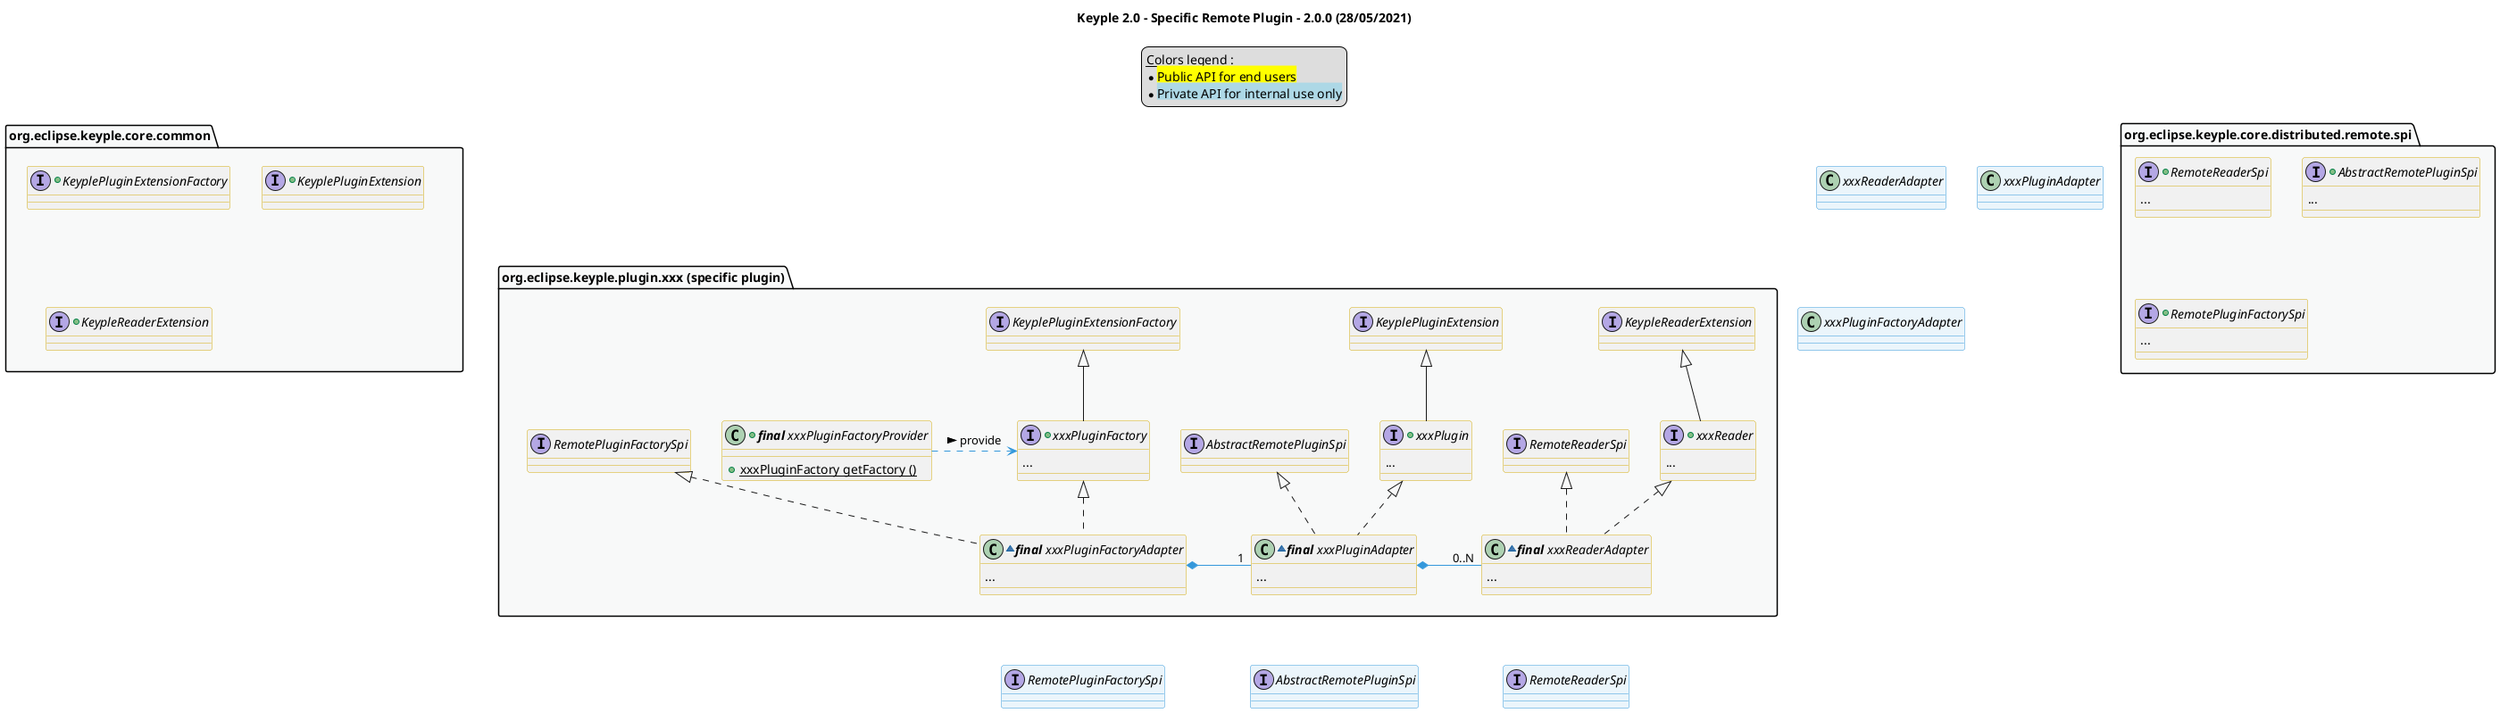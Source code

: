 @startuml
title
    Keyple 2.0 - Specific Remote Plugin - 2.0.0 (28/05/2021)
end title

' == THEME ==

'Couleurs issues de : https://htmlcolorcodes.com/fr/tableau-de-couleur/tableau-de-couleur-design-plat/
!define C_GREY1 F8F9F9
!define C_GREY2 F2F3F4
!define C_GREY3 E5E7E9
!define C_GREY4 D7DBDD
!define C_GREY5 CACFD2
!define C_GREY6 BDC3C7
!define C_LINK 3498DB
!define C_USE 27AE60

skinparam Shadowing false
skinparam ClassFontStyle italic
skinparam ClassBorderColor #D4AC0D
skinparam stereotypeABorderColor #A9DCDF
skinparam stereotypeIBorderColor #B4A7E5
skinparam stereotypeCBorderColor #ADD1B2
skinparam stereotypeEBorderColor #EB93DF
' Red
skinparam ClassBackgroundColor<<red>> #FDEDEC
skinparam ClassBorderColor<<red>> #E74C3C
hide <<red>> stereotype
' Purple
skinparam ClassBackgroundColor<<purple>> #F4ECF7
skinparam ClassBorderColor<<purple>> #8E44AD
hide <<purple>> stereotype
' blue
skinparam ClassBackgroundColor<<blue>> #EBF5FB
skinparam ClassBorderColor<<blue>> #3498DB
hide <<blue>> stereotype
' Green
skinparam ClassBackgroundColor<<green>> #E9F7EF
skinparam ClassBorderColor<<green>> #27AE60
hide <<green>> stereotype
' Grey
skinparam ClassBackgroundColor<<grey>> #EAECEE
skinparam ClassBorderColor<<grey>> #2C3E50
hide <<grey>> stereotype

' == CONTENT ==

legend top
    __Colors legend__ :
    * <back:yellow>Public API for end users</back>
    * <back:lightBlue>Private API for internal use only</back>
end legend

package "org.eclipse.keyple.core.common" as commonsApi {
    +interface KeyplePluginExtensionFactory {
    }
    +interface KeyplePluginExtension {
    }
    +interface KeypleReaderExtension {
    }
}

package "org.eclipse.keyple.core.distributed.remote.spi" as pluginSpi {
    +interface RemoteReaderSpi {
        ...
    }
    +interface AbstractRemotePluginSpi {
        ...
    }
    +interface RemotePluginFactorySpi {
        ...
    }
}

package "org.eclipse.keyple.plugin.xxx (specific plugin)" as specificPluginApi {
    +class "**final** xxxPluginFactoryProvider" as xxxPluginFactoryProvider {
        +{static} xxxPluginFactory getFactory ()
    }
    +interface xxxPluginFactory extends KeyplePluginExtensionFactory {
        ...
    }
    +interface xxxPlugin extends KeyplePluginExtension {
        ...
    }
    +interface xxxReader extends KeypleReaderExtension {
        ...
    }
    ' Adapters
    ~class "**final** xxxPluginFactoryAdapter" as xxxPluginFactoryAdapter implements xxxPluginFactory, RemotePluginFactorySpi {
        ...
    }
    ~class "**final** xxxPluginAdapter" as xxxPluginAdapter implements xxxPlugin, AbstractRemotePluginSpi {
        ...
    }
    ~class "**final** xxxReaderAdapter" as xxxReaderAdapter implements xxxReader, RemoteReaderSpi {
        ...
    }
}

' Associations

xxxPluginFactoryProvider .> xxxPluginFactory #C_LINK : provide >
xxxPluginFactoryAdapter *- "1" xxxPluginAdapter #C_LINK
xxxPluginAdapter *- "0..N" xxxReaderAdapter #C_LINK

' == LAYOUT ==

commonsApi -[hidden]- specificPluginApi
xxxReaderAdapter -[hidden]- RemoteReaderSpi
xxxPluginAdapter -[hidden]- AbstractRemotePluginSpi
xxxPluginFactoryAdapter -[hidden]- RemotePluginFactorySpi

' == STYLE ==

package commonsApi #C_GREY1 {}
package pluginSpi #C_GREY1 {}
package specificPluginApi #C_GREY1 {}

class xxxReaderAdapter <<blue>>
class xxxPluginAdapter <<blue>>
class xxxPluginFactoryAdapter <<blue>>
interface RemoteReaderSpi <<blue>>
interface AbstractRemotePluginSpi <<blue>>
interface RemotePluginFactorySpi <<blue>>

@enduml